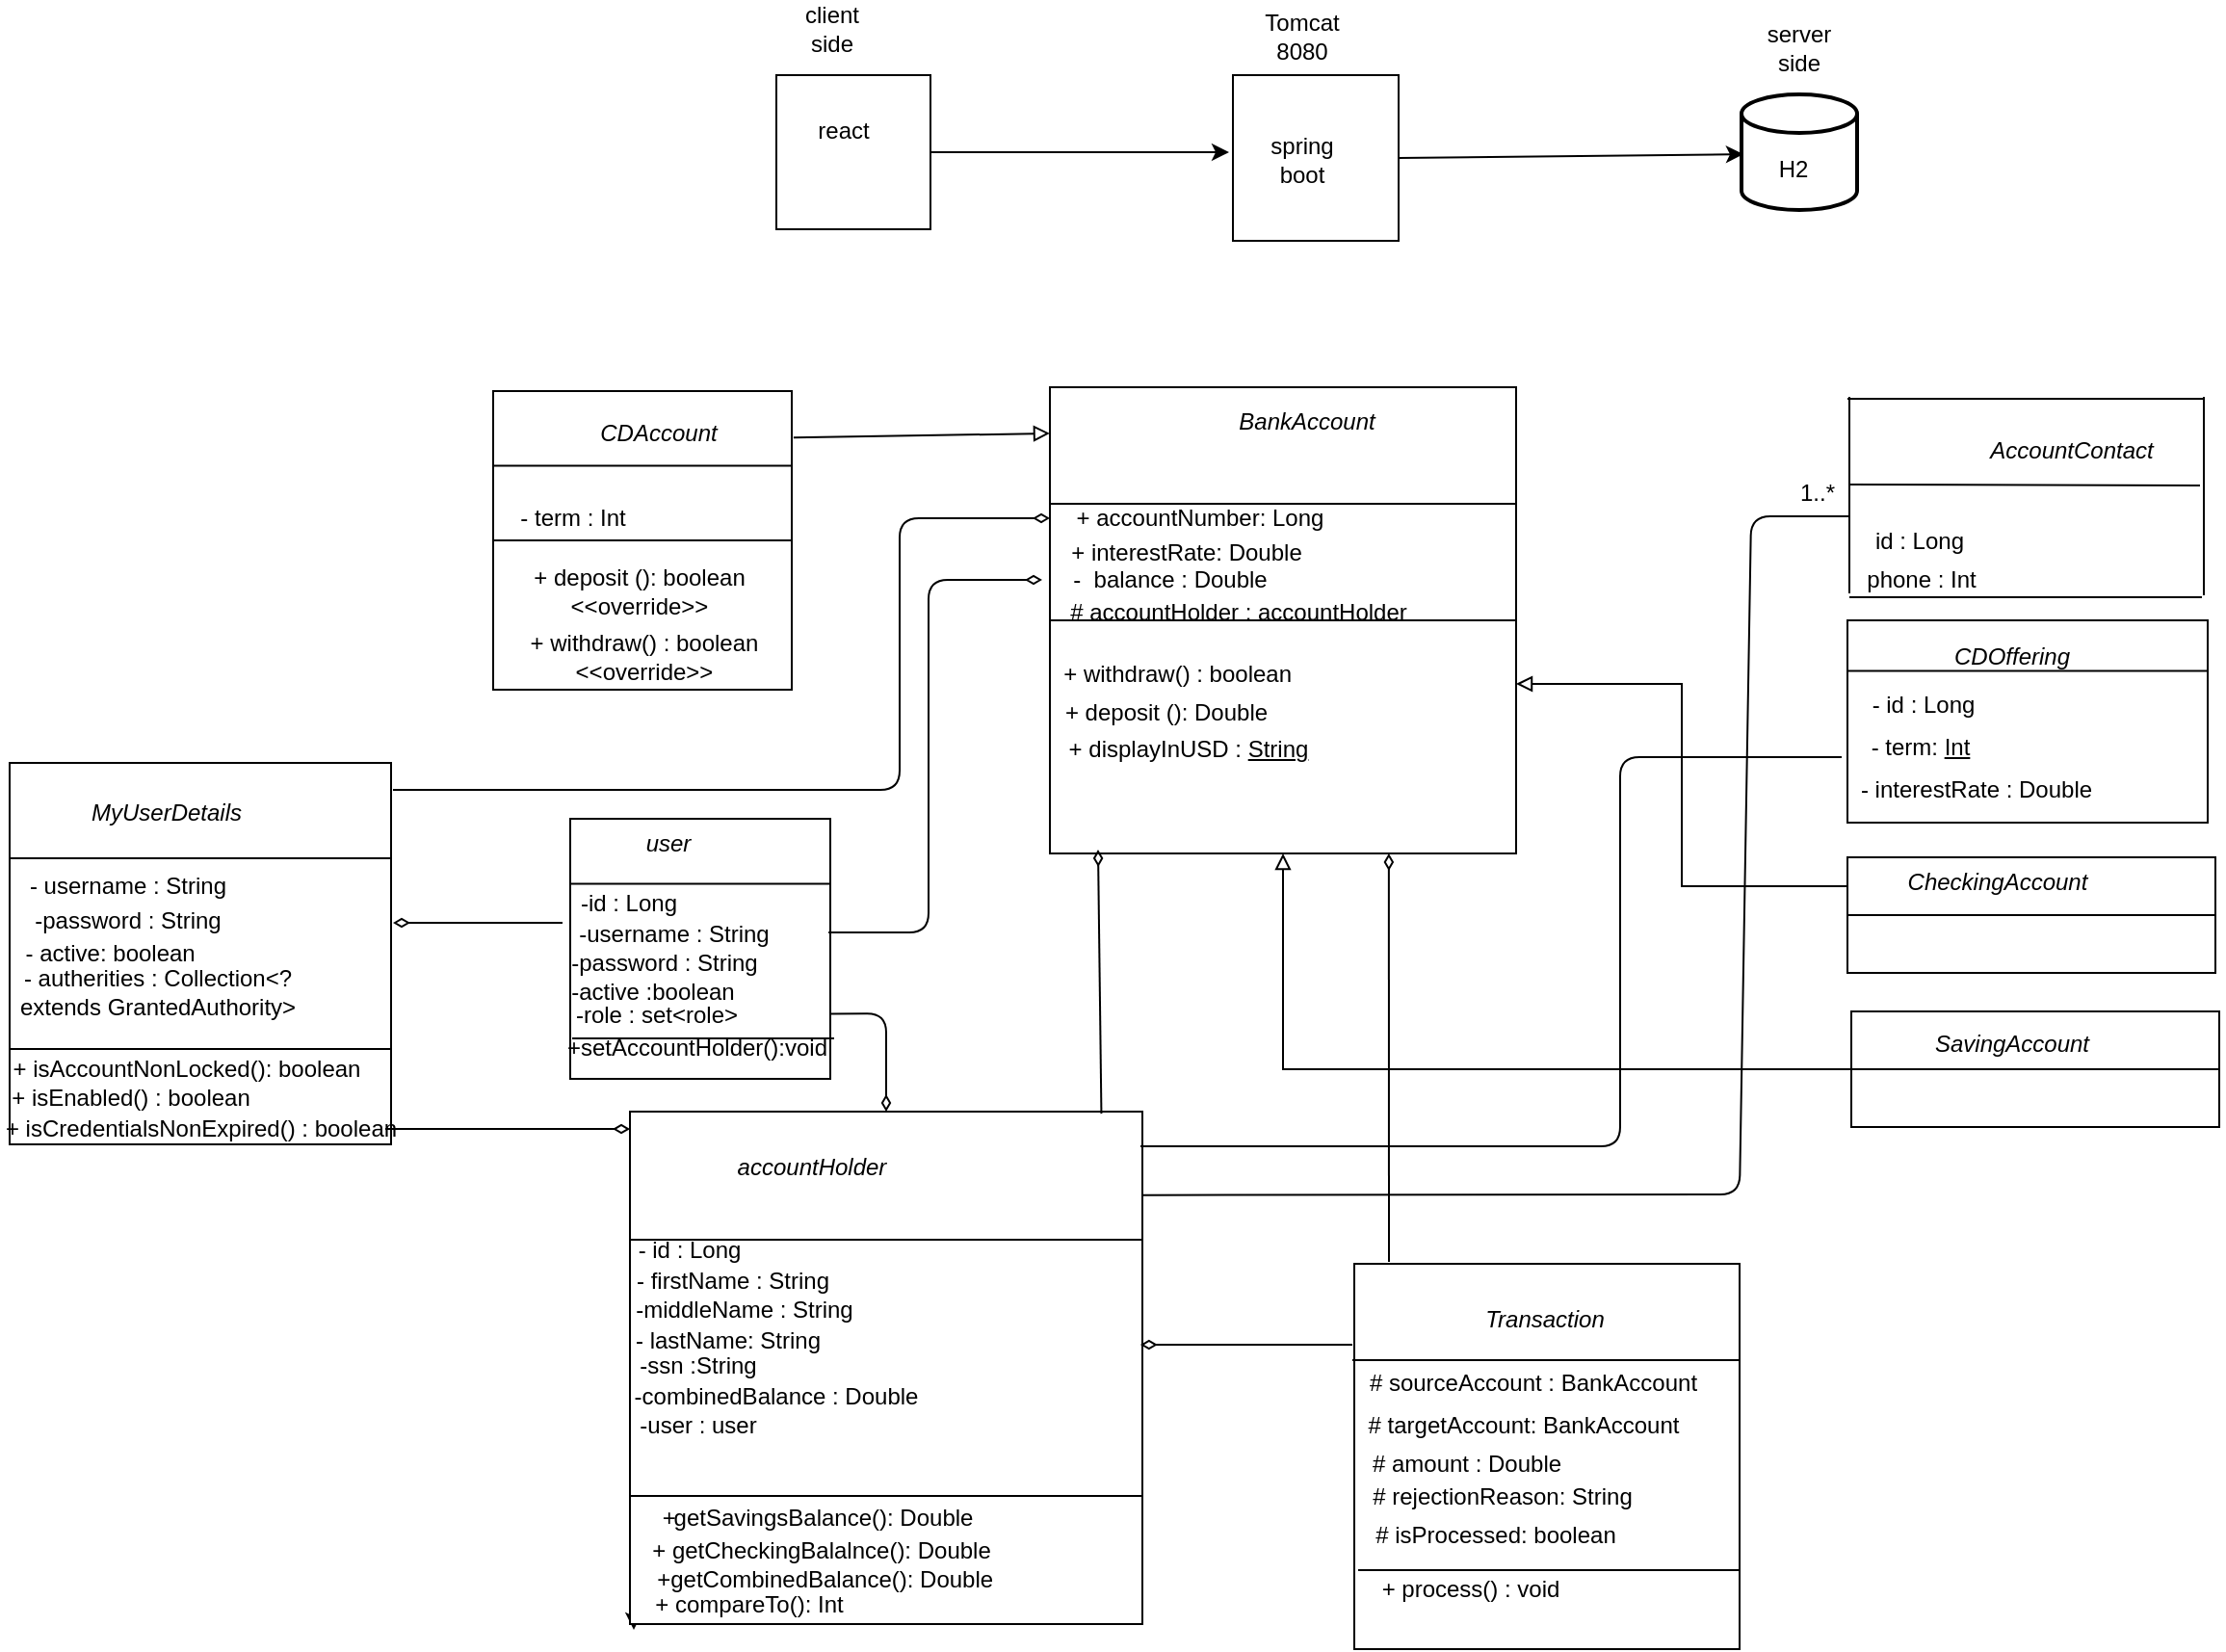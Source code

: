 <mxfile version="14.2.7" type="google"><diagram id="K8cw8iSP38KxAI-8X-eY" name="Page-1"><mxGraphModel dx="1664" dy="1282" grid="0" gridSize="10" guides="1" tooltips="1" connect="1" arrows="1" fold="1" page="0" pageScale="1" pageWidth="850" pageHeight="1100" background="none" math="0" shadow="0"><root><mxCell id="0"/><mxCell id="1" parent="0"/><mxCell id="IAWPKdRzVu-4pGJK3VrF-1" value="" style="strokeWidth=2;html=1;shape=mxgraph.flowchart.database;whiteSpace=wrap;" parent="1" vertex="1"><mxGeometry x="448" y="-487" width="60" height="60" as="geometry"/></mxCell><mxCell id="IAWPKdRzVu-4pGJK3VrF-3" value="" style="whiteSpace=wrap;html=1;aspect=fixed;" parent="1" vertex="1"><mxGeometry x="184" y="-497" width="86" height="86" as="geometry"/></mxCell><mxCell id="IAWPKdRzVu-4pGJK3VrF-4" value="spring boot" style="text;html=1;strokeColor=none;fillColor=none;align=center;verticalAlign=middle;whiteSpace=wrap;rounded=0;" parent="1" vertex="1"><mxGeometry x="200" y="-463" width="40" height="20" as="geometry"/></mxCell><mxCell id="IAWPKdRzVu-4pGJK3VrF-5" value="" style="whiteSpace=wrap;html=1;aspect=fixed;" parent="1" vertex="1"><mxGeometry x="-53" y="-497" width="80" height="80" as="geometry"/></mxCell><mxCell id="IAWPKdRzVu-4pGJK3VrF-6" value="react" style="text;html=1;strokeColor=none;fillColor=none;align=center;verticalAlign=middle;whiteSpace=wrap;rounded=0;" parent="1" vertex="1"><mxGeometry x="-38" y="-478" width="40" height="20" as="geometry"/></mxCell><mxCell id="IAWPKdRzVu-4pGJK3VrF-7" value="" style="endArrow=classic;html=1;exitX=1;exitY=0.5;exitDx=0;exitDy=0;" parent="1" source="IAWPKdRzVu-4pGJK3VrF-5" edge="1"><mxGeometry width="50" height="50" relative="1" as="geometry"><mxPoint x="175" y="-322" as="sourcePoint"/><mxPoint x="182" y="-457" as="targetPoint"/></mxGeometry></mxCell><mxCell id="IAWPKdRzVu-4pGJK3VrF-8" value="" style="endArrow=classic;html=1;exitX=1;exitY=0.5;exitDx=0;exitDy=0;entryX=0.011;entryY=0.429;entryDx=0;entryDy=0;entryPerimeter=0;" parent="1" source="IAWPKdRzVu-4pGJK3VrF-3" edge="1"><mxGeometry width="50" height="50" relative="1" as="geometry"><mxPoint x="175" y="-322" as="sourcePoint"/><mxPoint x="448.968" y="-455.955" as="targetPoint"/></mxGeometry></mxCell><mxCell id="IAWPKdRzVu-4pGJK3VrF-11" value="Tomcat 8080" style="text;html=1;strokeColor=none;fillColor=none;align=center;verticalAlign=middle;whiteSpace=wrap;rounded=0;" parent="1" vertex="1"><mxGeometry x="200" y="-527" width="40" height="20" as="geometry"/></mxCell><mxCell id="IAWPKdRzVu-4pGJK3VrF-12" value="server side" style="text;html=1;strokeColor=none;fillColor=none;align=center;verticalAlign=middle;whiteSpace=wrap;rounded=0;" parent="1" vertex="1"><mxGeometry x="458" y="-521" width="40" height="20" as="geometry"/></mxCell><mxCell id="IAWPKdRzVu-4pGJK3VrF-13" value="H2" style="text;html=1;strokeColor=none;fillColor=none;align=center;verticalAlign=middle;whiteSpace=wrap;rounded=0;" parent="1" vertex="1"><mxGeometry x="455" y="-458" width="40" height="20" as="geometry"/></mxCell><mxCell id="IAWPKdRzVu-4pGJK3VrF-14" value="client side" style="text;html=1;strokeColor=none;fillColor=none;align=center;verticalAlign=middle;whiteSpace=wrap;rounded=0;" parent="1" vertex="1"><mxGeometry x="-44" y="-531" width="40" height="20" as="geometry"/></mxCell><mxCell id="rpBUk1y6oH2OARbqQh9O-2" value="&lt;br&gt;&lt;br&gt;&lt;br&gt;&lt;br&gt;&lt;br&gt;&lt;br&gt;&lt;br&gt;&lt;br&gt;" style="whiteSpace=wrap;html=1;aspect=fixed;" parent="1" vertex="1"><mxGeometry x="89" y="-335" width="242" height="242" as="geometry"/></mxCell><mxCell id="rpBUk1y6oH2OARbqQh9O-4" value="" style="endArrow=none;html=1;exitX=0;exitY=0.25;exitDx=0;exitDy=0;entryX=1;entryY=0.25;entryDx=0;entryDy=0;" parent="1" source="rpBUk1y6oH2OARbqQh9O-2" target="rpBUk1y6oH2OARbqQh9O-2" edge="1"><mxGeometry width="50" height="50" relative="1" as="geometry"><mxPoint x="216" y="-204" as="sourcePoint"/><mxPoint x="266" y="-254" as="targetPoint"/></mxGeometry></mxCell><mxCell id="rpBUk1y6oH2OARbqQh9O-5" value="" style="endArrow=none;html=1;exitX=0;exitY=0.5;exitDx=0;exitDy=0;entryX=1;entryY=0.5;entryDx=0;entryDy=0;" parent="1" source="rpBUk1y6oH2OARbqQh9O-2" target="rpBUk1y6oH2OARbqQh9O-2" edge="1"><mxGeometry width="50" height="50" relative="1" as="geometry"><mxPoint x="216" y="-204" as="sourcePoint"/><mxPoint x="266" y="-254" as="targetPoint"/><Array as="points"/></mxGeometry></mxCell><mxCell id="rpBUk1y6oH2OARbqQh9O-7" value="BankAccount" style="text;html=1;strokeColor=none;fillColor=none;align=center;verticalAlign=middle;whiteSpace=wrap;rounded=0;fontStyle=2" parent="1" vertex="1"><mxGeometry x="160" y="-333" width="125" height="32" as="geometry"/></mxCell><mxCell id="rpBUk1y6oH2OARbqQh9O-12" value="+ accountNumber: Long" style="text;html=1;strokeColor=none;fillColor=none;align=center;verticalAlign=middle;whiteSpace=wrap;rounded=0;" parent="1" vertex="1"><mxGeometry x="89" y="-277" width="156" height="20" as="geometry"/></mxCell><mxCell id="rpBUk1y6oH2OARbqQh9O-13" value="+ interestRate: Double" style="text;html=1;strokeColor=none;fillColor=none;align=center;verticalAlign=middle;whiteSpace=wrap;rounded=0;" parent="1" vertex="1"><mxGeometry x="92" y="-259" width="136" height="20" as="geometry"/></mxCell><mxCell id="rpBUk1y6oH2OARbqQh9O-14" value="-&amp;nbsp; balance : Double" style="text;html=1;strokeColor=none;fillColor=none;align=center;verticalAlign=middle;whiteSpace=wrap;rounded=0;" parent="1" vertex="1"><mxGeometry x="85" y="-245" width="133" height="20" as="geometry"/></mxCell><mxCell id="rpBUk1y6oH2OARbqQh9O-15" value="# accountHolder : accountHolder" style="text;html=1;strokeColor=none;fillColor=none;align=center;verticalAlign=middle;whiteSpace=wrap;rounded=0;" parent="1" vertex="1"><mxGeometry x="94" y="-228" width="186" height="20" as="geometry"/></mxCell><mxCell id="rpBUk1y6oH2OARbqQh9O-17" value="+ withdraw() : boolean&amp;nbsp;" style="text;html=1;strokeColor=none;fillColor=none;align=center;verticalAlign=middle;whiteSpace=wrap;rounded=0;" parent="1" vertex="1"><mxGeometry x="74" y="-196" width="166" height="20" as="geometry"/></mxCell><mxCell id="rpBUk1y6oH2OARbqQh9O-19" value="+ deposit (): Double" style="text;html=1;strokeColor=none;fillColor=none;align=center;verticalAlign=middle;whiteSpace=wrap;rounded=0;" parent="1" vertex="1"><mxGeometry x="87" y="-176" width="125" height="20" as="geometry"/></mxCell><mxCell id="rpBUk1y6oH2OARbqQh9O-20" value="+ displayInUSD : &lt;u&gt;String&lt;/u&gt;" style="text;html=1;strokeColor=none;fillColor=none;align=center;verticalAlign=middle;whiteSpace=wrap;rounded=0;" parent="1" vertex="1"><mxGeometry x="89" y="-158" width="144" height="22" as="geometry"/></mxCell><mxCell id="aiSFnsHTy_fY23_6ZY_R-7" style="edgeStyle=orthogonalEdgeStyle;rounded=0;orthogonalLoop=1;jettySize=auto;html=1;exitX=0;exitY=1;exitDx=0;exitDy=0;" edge="1" parent="1" source="rpBUk1y6oH2OARbqQh9O-22"><mxGeometry relative="1" as="geometry"><mxPoint x="-127" y="310" as="targetPoint"/></mxGeometry></mxCell><mxCell id="rpBUk1y6oH2OARbqQh9O-22" value="&lt;br&gt;&lt;br&gt;&lt;br&gt;&lt;br&gt;&lt;br&gt;&lt;br&gt;&lt;br&gt;&lt;br&gt;" style="whiteSpace=wrap;html=1;aspect=fixed;" parent="1" vertex="1"><mxGeometry x="-129" y="41" width="266" height="266" as="geometry"/></mxCell><mxCell id="rpBUk1y6oH2OARbqQh9O-24" value="" style="endArrow=none;html=1;exitX=0;exitY=0.25;exitDx=0;exitDy=0;entryX=1;entryY=0.25;entryDx=0;entryDy=0;" parent="1" source="rpBUk1y6oH2OARbqQh9O-22" target="rpBUk1y6oH2OARbqQh9O-22" edge="1"><mxGeometry width="50" height="50" relative="1" as="geometry"><mxPoint x="216" y="245" as="sourcePoint"/><mxPoint x="266" y="195" as="targetPoint"/></mxGeometry></mxCell><mxCell id="rpBUk1y6oH2OARbqQh9O-25" value="" style="endArrow=none;html=1;exitX=0;exitY=0.75;exitDx=0;exitDy=0;entryX=1;entryY=0.75;entryDx=0;entryDy=0;" parent="1" source="rpBUk1y6oH2OARbqQh9O-22" target="rpBUk1y6oH2OARbqQh9O-22" edge="1"><mxGeometry width="50" height="50" relative="1" as="geometry"><mxPoint x="216" y="245" as="sourcePoint"/><mxPoint x="266" y="195" as="targetPoint"/></mxGeometry></mxCell><mxCell id="rpBUk1y6oH2OARbqQh9O-26" value="accountHolder" style="text;html=1;strokeColor=none;fillColor=none;align=center;verticalAlign=middle;whiteSpace=wrap;rounded=0;fontStyle=2" parent="1" vertex="1"><mxGeometry x="-100" y="60" width="131" height="20" as="geometry"/></mxCell><mxCell id="rpBUk1y6oH2OARbqQh9O-27" value="- id : Long" style="text;html=1;strokeColor=none;fillColor=none;align=center;verticalAlign=middle;whiteSpace=wrap;rounded=0;" parent="1" vertex="1"><mxGeometry x="-130" y="103" width="64" height="20" as="geometry"/></mxCell><mxCell id="rpBUk1y6oH2OARbqQh9O-29" value="- firstName : String" style="text;html=1;strokeColor=none;fillColor=none;align=center;verticalAlign=middle;whiteSpace=wrap;rounded=0;" parent="1" vertex="1"><mxGeometry x="-131" y="119" width="111" height="20" as="geometry"/></mxCell><mxCell id="rpBUk1y6oH2OARbqQh9O-31" value="-middleName : String" style="text;html=1;strokeColor=none;fillColor=none;align=center;verticalAlign=middle;whiteSpace=wrap;rounded=0;" parent="1" vertex="1"><mxGeometry x="-130" y="134" width="121" height="20" as="geometry"/></mxCell><mxCell id="rpBUk1y6oH2OARbqQh9O-32" value="- lastName: String" style="text;html=1;strokeColor=none;fillColor=none;align=center;verticalAlign=middle;whiteSpace=wrap;rounded=0;" parent="1" vertex="1"><mxGeometry x="-133" y="150" width="110" height="20" as="geometry"/></mxCell><mxCell id="rpBUk1y6oH2OARbqQh9O-33" value="-ssn :String" style="text;html=1;strokeColor=none;fillColor=none;align=center;verticalAlign=middle;whiteSpace=wrap;rounded=0;" parent="1" vertex="1"><mxGeometry x="-133" y="163" width="79" height="20" as="geometry"/></mxCell><mxCell id="rpBUk1y6oH2OARbqQh9O-36" value="-combinedBalance : Double" style="text;html=1;strokeColor=none;fillColor=none;align=center;verticalAlign=middle;whiteSpace=wrap;rounded=0;" parent="1" vertex="1"><mxGeometry x="-130" y="179" width="154" height="20" as="geometry"/></mxCell><mxCell id="rpBUk1y6oH2OARbqQh9O-37" value="-user : user" style="text;html=1;strokeColor=none;fillColor=none;align=center;verticalAlign=middle;whiteSpace=wrap;rounded=0;" parent="1" vertex="1"><mxGeometry x="-127" y="194" width="67" height="20" as="geometry"/></mxCell><mxCell id="qTBewpY3Dinw6xUktSU0-3" value="" style="endArrow=none;html=1;entryX=0;entryY=0.25;entryDx=0;entryDy=0;" parent="1" edge="1"><mxGeometry width="50" height="50" relative="1" as="geometry"><mxPoint x="686" y="-284" as="sourcePoint"/><mxPoint x="504" y="-284.5" as="targetPoint"/></mxGeometry></mxCell><mxCell id="qTBewpY3Dinw6xUktSU0-4" value="" style="endArrow=none;html=1;entryX=0;entryY=0.5;entryDx=0;entryDy=0;" parent="1" edge="1"><mxGeometry width="50" height="50" relative="1" as="geometry"><mxPoint x="687" y="-226" as="sourcePoint"/><mxPoint x="504" y="-226" as="targetPoint"/><Array as="points"/></mxGeometry></mxCell><mxCell id="qTBewpY3Dinw6xUktSU0-5" value="AccountContact" style="text;html=1;strokeColor=none;fillColor=none;align=center;verticalAlign=middle;whiteSpace=wrap;rounded=0;fontStyle=2" parent="1" vertex="1"><mxGeometry x="543" y="-312" width="153" height="20" as="geometry"/></mxCell><mxCell id="qTBewpY3Dinw6xUktSU0-6" value="id : Long" style="text;html=1;strokeColor=none;fillColor=none;align=center;verticalAlign=middle;whiteSpace=wrap;rounded=0;" parent="1" vertex="1"><mxGeometry x="508" y="-265" width="65" height="20" as="geometry"/></mxCell><mxCell id="qTBewpY3Dinw6xUktSU0-8" value="phone : Int" style="text;html=1;strokeColor=none;fillColor=none;align=center;verticalAlign=middle;whiteSpace=wrap;rounded=0;" parent="1" vertex="1"><mxGeometry x="510" y="-245" width="63" height="20" as="geometry"/></mxCell><mxCell id="qTBewpY3Dinw6xUktSU0-10" value="" style="endArrow=none;html=1;" parent="1" edge="1"><mxGeometry width="50" height="50" relative="1" as="geometry"><mxPoint x="504" y="-228" as="sourcePoint"/><mxPoint x="504" y="-330" as="targetPoint"/></mxGeometry></mxCell><mxCell id="qTBewpY3Dinw6xUktSU0-11" value="" style="endArrow=none;html=1;" parent="1" edge="1"><mxGeometry width="50" height="50" relative="1" as="geometry"><mxPoint x="688" y="-329" as="sourcePoint"/><mxPoint x="503" y="-329" as="targetPoint"/></mxGeometry></mxCell><mxCell id="qTBewpY3Dinw6xUktSU0-12" value="" style="endArrow=none;html=1;" parent="1" edge="1"><mxGeometry width="50" height="50" relative="1" as="geometry"><mxPoint x="688" y="-227" as="sourcePoint"/><mxPoint x="688" y="-330" as="targetPoint"/></mxGeometry></mxCell><mxCell id="qTBewpY3Dinw6xUktSU0-14" value="" style="whiteSpace=wrap;html=1;aspect=fixed;" parent="1" vertex="1"><mxGeometry x="-200" y="-333" width="155" height="155" as="geometry"/></mxCell><mxCell id="qTBewpY3Dinw6xUktSU0-15" value="" style="endArrow=none;html=1;exitX=0;exitY=0.25;exitDx=0;exitDy=0;entryX=1;entryY=0.25;entryDx=0;entryDy=0;" parent="1" source="qTBewpY3Dinw6xUktSU0-14" target="qTBewpY3Dinw6xUktSU0-14" edge="1"><mxGeometry width="50" height="50" relative="1" as="geometry"><mxPoint x="-6" y="-142" as="sourcePoint"/><mxPoint x="44" y="-192" as="targetPoint"/></mxGeometry></mxCell><mxCell id="qTBewpY3Dinw6xUktSU0-16" value="CDAccount" style="text;html=1;strokeColor=none;fillColor=none;align=center;verticalAlign=middle;whiteSpace=wrap;rounded=0;fontStyle=2" parent="1" vertex="1"><mxGeometry x="-160" y="-321" width="92" height="20" as="geometry"/></mxCell><mxCell id="qTBewpY3Dinw6xUktSU0-17" value="- term : Int" style="text;html=1;strokeColor=none;fillColor=none;align=center;verticalAlign=middle;whiteSpace=wrap;rounded=0;" parent="1" vertex="1"><mxGeometry x="-197" y="-277" width="77" height="20" as="geometry"/></mxCell><mxCell id="qTBewpY3Dinw6xUktSU0-18" value="" style="endArrow=none;html=1;exitX=0;exitY=0.5;exitDx=0;exitDy=0;entryX=1;entryY=0.5;entryDx=0;entryDy=0;" parent="1" source="qTBewpY3Dinw6xUktSU0-14" target="qTBewpY3Dinw6xUktSU0-14" edge="1"><mxGeometry width="50" height="50" relative="1" as="geometry"><mxPoint x="-6" y="-74" as="sourcePoint"/><mxPoint x="44" y="-124" as="targetPoint"/></mxGeometry></mxCell><mxCell id="qTBewpY3Dinw6xUktSU0-19" value="+ deposit (): boolean &amp;lt;&amp;lt;override&amp;gt;&amp;gt;" style="text;html=1;strokeColor=none;fillColor=none;align=center;verticalAlign=middle;whiteSpace=wrap;rounded=0;" parent="1" vertex="1"><mxGeometry x="-197" y="-239" width="146" height="20" as="geometry"/></mxCell><mxCell id="qTBewpY3Dinw6xUktSU0-20" value="+ withdraw() : boolean &amp;lt;&amp;lt;override&amp;gt;&amp;gt;" style="text;html=1;strokeColor=none;fillColor=none;align=center;verticalAlign=middle;whiteSpace=wrap;rounded=0;" parent="1" vertex="1"><mxGeometry x="-193" y="-208" width="143" height="25" as="geometry"/></mxCell><mxCell id="qTBewpY3Dinw6xUktSU0-21" value="" style="endArrow=block;html=1;exitX=1.006;exitY=0.156;exitDx=0;exitDy=0;exitPerimeter=0;entryX=0;entryY=0.099;entryDx=0;entryDy=0;entryPerimeter=0;endFill=0;" parent="1" source="qTBewpY3Dinw6xUktSU0-14" target="rpBUk1y6oH2OARbqQh9O-2" edge="1"><mxGeometry width="50" height="50" relative="1" as="geometry"><mxPoint x="-6" y="-130" as="sourcePoint"/><mxPoint x="44" y="-180" as="targetPoint"/></mxGeometry></mxCell><mxCell id="qTBewpY3Dinw6xUktSU0-22" value="" style="rounded=0;whiteSpace=wrap;html=1;" parent="1" vertex="1"><mxGeometry x="503" y="-214" width="187" height="105" as="geometry"/></mxCell><mxCell id="qTBewpY3Dinw6xUktSU0-23" value="" style="endArrow=none;html=1;entryX=0;entryY=0.25;entryDx=0;entryDy=0;exitX=1;exitY=0.25;exitDx=0;exitDy=0;" parent="1" source="qTBewpY3Dinw6xUktSU0-22" target="qTBewpY3Dinw6xUktSU0-22" edge="1"><mxGeometry width="50" height="50" relative="1" as="geometry"><mxPoint x="342" y="-130" as="sourcePoint"/><mxPoint x="392" y="-180" as="targetPoint"/></mxGeometry></mxCell><mxCell id="qTBewpY3Dinw6xUktSU0-24" value="CDOffering" style="text;html=1;strokeColor=none;fillColor=none;align=center;verticalAlign=middle;whiteSpace=wrap;rounded=0;fontStyle=2" parent="1" vertex="1"><mxGeometry x="536" y="-205.5" width="105" height="20" as="geometry"/></mxCell><mxCell id="qTBewpY3Dinw6xUktSU0-25" value="- id : Long" style="text;html=1;strokeColor=none;fillColor=none;align=center;verticalAlign=middle;whiteSpace=wrap;rounded=0;" parent="1" vertex="1"><mxGeometry x="506" y="-180" width="73" height="20" as="geometry"/></mxCell><mxCell id="qTBewpY3Dinw6xUktSU0-26" value="- term: &lt;u&gt;Int&lt;/u&gt;" style="text;html=1;strokeColor=none;fillColor=none;align=center;verticalAlign=middle;whiteSpace=wrap;rounded=0;" parent="1" vertex="1"><mxGeometry x="492.5" y="-158" width="96" height="20" as="geometry"/></mxCell><mxCell id="qTBewpY3Dinw6xUktSU0-27" value="- interestRate : Double" style="text;html=1;strokeColor=none;fillColor=none;align=center;verticalAlign=middle;whiteSpace=wrap;rounded=0;" parent="1" vertex="1"><mxGeometry x="506" y="-136" width="128" height="20" as="geometry"/></mxCell><mxCell id="qTBewpY3Dinw6xUktSU0-28" style="edgeStyle=orthogonalEdgeStyle;rounded=0;orthogonalLoop=1;jettySize=auto;html=1;entryX=1;entryY=0.932;entryDx=0;entryDy=0;entryPerimeter=0;" parent="1" target="qTBewpY3Dinw6xUktSU0-22" edge="1"><mxGeometry relative="1" as="geometry"><mxPoint x="690" y="-116" as="sourcePoint"/></mxGeometry></mxCell><mxCell id="qTBewpY3Dinw6xUktSU0-37" style="edgeStyle=orthogonalEdgeStyle;rounded=0;orthogonalLoop=1;jettySize=auto;html=1;exitX=0;exitY=0.25;exitDx=0;exitDy=0;endArrow=block;endFill=0;" parent="1" source="qTBewpY3Dinw6xUktSU0-31" target="rpBUk1y6oH2OARbqQh9O-2" edge="1"><mxGeometry relative="1" as="geometry"><mxPoint x="366" y="-334" as="targetPoint"/><Array as="points"><mxPoint x="417" y="-76"/><mxPoint x="417" y="-181"/></Array></mxGeometry></mxCell><mxCell id="qTBewpY3Dinw6xUktSU0-31" value="" style="rounded=0;whiteSpace=wrap;html=1;" parent="1" vertex="1"><mxGeometry x="503" y="-91" width="191" height="60" as="geometry"/></mxCell><mxCell id="qTBewpY3Dinw6xUktSU0-32" value="" style="endArrow=none;html=1;entryX=0;entryY=0.5;entryDx=0;entryDy=0;exitX=1;exitY=0.5;exitDx=0;exitDy=0;" parent="1" source="qTBewpY3Dinw6xUktSU0-31" target="qTBewpY3Dinw6xUktSU0-31" edge="1"><mxGeometry width="50" height="50" relative="1" as="geometry"><mxPoint x="339" y="-90" as="sourcePoint"/><mxPoint x="389" y="-140" as="targetPoint"/></mxGeometry></mxCell><mxCell id="qTBewpY3Dinw6xUktSU0-33" value="CheckingAccount" style="text;html=1;strokeColor=none;fillColor=none;align=center;verticalAlign=middle;whiteSpace=wrap;rounded=0;fontStyle=2" parent="1" vertex="1"><mxGeometry x="522.5" y="-88" width="115.5" height="20" as="geometry"/></mxCell><mxCell id="qTBewpY3Dinw6xUktSU0-38" style="edgeStyle=orthogonalEdgeStyle;rounded=0;orthogonalLoop=1;jettySize=auto;html=1;endArrow=block;endFill=0;" parent="1" source="qTBewpY3Dinw6xUktSU0-34" target="rpBUk1y6oH2OARbqQh9O-2" edge="1"><mxGeometry relative="1" as="geometry"/></mxCell><mxCell id="qTBewpY3Dinw6xUktSU0-34" value="" style="rounded=0;whiteSpace=wrap;html=1;" parent="1" vertex="1"><mxGeometry x="505" y="-11" width="191" height="60" as="geometry"/></mxCell><mxCell id="qTBewpY3Dinw6xUktSU0-35" value="" style="endArrow=none;html=1;entryX=0;entryY=0.5;entryDx=0;entryDy=0;exitX=1;exitY=0.5;exitDx=0;exitDy=0;" parent="1" source="qTBewpY3Dinw6xUktSU0-34" target="qTBewpY3Dinw6xUktSU0-34" edge="1"><mxGeometry width="50" height="50" relative="1" as="geometry"><mxPoint x="339" y="-90" as="sourcePoint"/><mxPoint x="389" y="-140" as="targetPoint"/></mxGeometry></mxCell><mxCell id="qTBewpY3Dinw6xUktSU0-36" value="SavingAccount" style="text;html=1;strokeColor=none;fillColor=none;align=center;verticalAlign=middle;whiteSpace=wrap;rounded=0;fontStyle=2" parent="1" vertex="1"><mxGeometry x="533" y="-4" width="111" height="20" as="geometry"/></mxCell><mxCell id="VFYbVl1L9Tj3N6e8bN_N-1" value="" style="endArrow=diamondThin;html=1;endFill=0;exitX=0.92;exitY=0.004;exitDx=0;exitDy=0;exitPerimeter=0;" parent="1" source="rpBUk1y6oH2OARbqQh9O-22" edge="1"><mxGeometry width="50" height="50" relative="1" as="geometry"><mxPoint x="114" y="38" as="sourcePoint"/><mxPoint x="114" y="-95" as="targetPoint"/></mxGeometry></mxCell><mxCell id="VFYbVl1L9Tj3N6e8bN_N-3" value="" style="endArrow=none;html=1;" parent="1" edge="1"><mxGeometry width="50" height="50" relative="1" as="geometry"><mxPoint x="136" y="59" as="sourcePoint"/><mxPoint x="500" y="-143" as="targetPoint"/><Array as="points"><mxPoint x="385" y="59"/><mxPoint x="385" y="-143"/></Array></mxGeometry></mxCell><mxCell id="VFYbVl1L9Tj3N6e8bN_N-5" value="" style="endArrow=none;html=1;exitX=1;exitY=0.163;exitDx=0;exitDy=0;exitPerimeter=0;" parent="1" source="rpBUk1y6oH2OARbqQh9O-22" edge="1"><mxGeometry width="50" height="50" relative="1" as="geometry"><mxPoint x="177" y="150" as="sourcePoint"/><mxPoint x="504" y="-268" as="targetPoint"/><Array as="points"><mxPoint x="447" y="84"/><mxPoint x="453" y="-268"/></Array></mxGeometry></mxCell><mxCell id="VFYbVl1L9Tj3N6e8bN_N-6" value="1..*" style="text;html=1;strokeColor=none;fillColor=none;align=center;verticalAlign=middle;whiteSpace=wrap;rounded=0;" parent="1" vertex="1"><mxGeometry x="467" y="-290" width="41" height="20" as="geometry"/></mxCell><mxCell id="VFYbVl1L9Tj3N6e8bN_N-7" value="" style="whiteSpace=wrap;html=1;aspect=fixed;" parent="1" vertex="1"><mxGeometry x="-451" y="-140" width="198" height="198" as="geometry"/></mxCell><mxCell id="VFYbVl1L9Tj3N6e8bN_N-8" value="" style="endArrow=none;html=1;entryX=0;entryY=0.25;entryDx=0;entryDy=0;exitX=1;exitY=0.25;exitDx=0;exitDy=0;" parent="1" source="VFYbVl1L9Tj3N6e8bN_N-7" target="VFYbVl1L9Tj3N6e8bN_N-7" edge="1"><mxGeometry width="50" height="50" relative="1" as="geometry"><mxPoint x="-485" y="-38" as="sourcePoint"/><mxPoint x="-435" y="-88" as="targetPoint"/></mxGeometry></mxCell><mxCell id="VFYbVl1L9Tj3N6e8bN_N-9" value="MyUserDetails" style="text;html=1;strokeColor=none;fillColor=none;align=center;verticalAlign=middle;whiteSpace=wrap;rounded=0;fontStyle=2" parent="1" vertex="1"><mxGeometry x="-417" y="-124" width="95" height="20" as="geometry"/></mxCell><mxCell id="VFYbVl1L9Tj3N6e8bN_N-10" value="- username : String" style="text;html=1;strokeColor=none;fillColor=none;align=center;verticalAlign=middle;whiteSpace=wrap;rounded=0;" parent="1" vertex="1"><mxGeometry x="-451" y="-86" width="123" height="20" as="geometry"/></mxCell><mxCell id="VFYbVl1L9Tj3N6e8bN_N-11" value="-password : String" style="text;html=1;strokeColor=none;fillColor=none;align=center;verticalAlign=middle;whiteSpace=wrap;rounded=0;" parent="1" vertex="1"><mxGeometry x="-443" y="-68" width="107" height="20" as="geometry"/></mxCell><mxCell id="VFYbVl1L9Tj3N6e8bN_N-12" value="- active: boolean&amp;nbsp;" style="text;html=1;strokeColor=none;fillColor=none;align=center;verticalAlign=middle;whiteSpace=wrap;rounded=0;" parent="1" vertex="1"><mxGeometry x="-451" y="-51" width="108" height="20" as="geometry"/></mxCell><mxCell id="VFYbVl1L9Tj3N6e8bN_N-13" value="- autherities :&amp;nbsp;Collection&amp;lt;? extends GrantedAuthority&amp;gt;" style="text;html=1;strokeColor=none;fillColor=none;align=center;verticalAlign=middle;whiteSpace=wrap;rounded=0;" parent="1" vertex="1"><mxGeometry x="-449" y="-31" width="150" height="20" as="geometry"/></mxCell><mxCell id="VFYbVl1L9Tj3N6e8bN_N-14" value="" style="endArrow=none;html=1;exitX=0;exitY=0.75;exitDx=0;exitDy=0;entryX=1;entryY=0.75;entryDx=0;entryDy=0;" parent="1" source="VFYbVl1L9Tj3N6e8bN_N-7" target="VFYbVl1L9Tj3N6e8bN_N-7" edge="1"><mxGeometry width="50" height="50" relative="1" as="geometry"><mxPoint x="-244" y="-137" as="sourcePoint"/><mxPoint x="-194" y="-187" as="targetPoint"/></mxGeometry></mxCell><mxCell id="VFYbVl1L9Tj3N6e8bN_N-18" value="+ isAccountNonLocked(): boolean" style="text;html=1;strokeColor=none;fillColor=none;align=center;verticalAlign=middle;whiteSpace=wrap;rounded=0;" parent="1" vertex="1"><mxGeometry x="-451" y="9" width="184" height="20" as="geometry"/></mxCell><mxCell id="VFYbVl1L9Tj3N6e8bN_N-19" value="+&amp;nbsp;isEnabled() : boolean" style="text;html=1;strokeColor=none;fillColor=none;align=center;verticalAlign=middle;whiteSpace=wrap;rounded=0;" parent="1" vertex="1"><mxGeometry x="-451" y="24" width="126" height="20" as="geometry"/></mxCell><mxCell id="VFYbVl1L9Tj3N6e8bN_N-20" value="+&amp;nbsp;isCredentialsNonExpired() : boolean" style="text;html=1;strokeColor=none;fillColor=none;align=center;verticalAlign=middle;whiteSpace=wrap;rounded=0;" parent="1" vertex="1"><mxGeometry x="-455.5" y="40" width="207" height="20" as="geometry"/></mxCell><mxCell id="VFYbVl1L9Tj3N6e8bN_N-21" value="" style="endArrow=diamondThin;html=1;entryX=0;entryY=0.5;entryDx=0;entryDy=0;endFill=0;" parent="1" target="rpBUk1y6oH2OARbqQh9O-12" edge="1"><mxGeometry width="50" height="50" relative="1" as="geometry"><mxPoint x="-252" y="-126" as="sourcePoint"/><mxPoint x="-43" y="-222" as="targetPoint"/><Array as="points"><mxPoint x="-252" y="-126"/><mxPoint x="11" y="-126"/><mxPoint x="11" y="-267"/></Array></mxGeometry></mxCell><mxCell id="VFYbVl1L9Tj3N6e8bN_N-22" value="" style="endArrow=diamondThin;html=1;endFill=0;entryX=0;entryY=0.034;entryDx=0;entryDy=0;entryPerimeter=0;" parent="1" target="rpBUk1y6oH2OARbqQh9O-22" edge="1"><mxGeometry width="50" height="50" relative="1" as="geometry"><mxPoint x="-256" y="50" as="sourcePoint"/><mxPoint x="-132" y="50" as="targetPoint"/><Array as="points"><mxPoint x="-196" y="50"/><mxPoint x="-164" y="50"/></Array></mxGeometry></mxCell><mxCell id="aiSFnsHTy_fY23_6ZY_R-2" value="+&amp;nbsp;" style="text;html=1;strokeColor=none;fillColor=none;align=center;verticalAlign=middle;whiteSpace=wrap;rounded=0;" vertex="1" parent="1"><mxGeometry x="-127" y="242" width="40" height="20" as="geometry"/></mxCell><mxCell id="aiSFnsHTy_fY23_6ZY_R-3" value="getSavingsBalance(): Double" style="text;html=1;align=center;verticalAlign=middle;resizable=0;points=[];autosize=1;" vertex="1" parent="1"><mxGeometry x="-112" y="243" width="165" height="18" as="geometry"/></mxCell><mxCell id="aiSFnsHTy_fY23_6ZY_R-4" value="+ getCheckingBalalnce(): Double" style="text;html=1;strokeColor=none;fillColor=none;align=center;verticalAlign=middle;whiteSpace=wrap;rounded=0;" vertex="1" parent="1"><mxGeometry x="-120" y="259" width="181" height="20" as="geometry"/></mxCell><mxCell id="aiSFnsHTy_fY23_6ZY_R-5" value="+getCombinedBalance(): Double&amp;nbsp;" style="text;html=1;strokeColor=none;fillColor=none;align=center;verticalAlign=middle;whiteSpace=wrap;rounded=0;" vertex="1" parent="1"><mxGeometry x="-118" y="274" width="184" height="20" as="geometry"/></mxCell><mxCell id="aiSFnsHTy_fY23_6ZY_R-8" value="+ compareTo(): Int" style="text;html=1;strokeColor=none;fillColor=none;align=center;verticalAlign=middle;whiteSpace=wrap;rounded=0;" vertex="1" parent="1"><mxGeometry x="-118" y="287" width="102" height="20" as="geometry"/></mxCell><mxCell id="aiSFnsHTy_fY23_6ZY_R-20" style="edgeStyle=orthogonalEdgeStyle;rounded=0;orthogonalLoop=1;jettySize=auto;html=1;exitX=1;exitY=0.25;exitDx=0;exitDy=0;" edge="1" parent="1" source="aiSFnsHTy_fY23_6ZY_R-9"><mxGeometry relative="1" as="geometry"><mxPoint x="-25" y="-77" as="targetPoint"/></mxGeometry></mxCell><mxCell id="aiSFnsHTy_fY23_6ZY_R-9" value="" style="whiteSpace=wrap;html=1;aspect=fixed;" vertex="1" parent="1"><mxGeometry x="-160" y="-111" width="135" height="135" as="geometry"/></mxCell><mxCell id="aiSFnsHTy_fY23_6ZY_R-10" value="" style="endArrow=none;html=1;exitX=0;exitY=0.25;exitDx=0;exitDy=0;entryX=1;entryY=0.25;entryDx=0;entryDy=0;" edge="1" parent="1" source="aiSFnsHTy_fY23_6ZY_R-9" target="aiSFnsHTy_fY23_6ZY_R-9"><mxGeometry width="50" height="50" relative="1" as="geometry"><mxPoint x="105" y="-53" as="sourcePoint"/><mxPoint x="-32" y="-87" as="targetPoint"/></mxGeometry></mxCell><mxCell id="aiSFnsHTy_fY23_6ZY_R-11" value="user" style="text;html=1;strokeColor=none;fillColor=none;align=center;verticalAlign=middle;whiteSpace=wrap;rounded=0;fontStyle=2" vertex="1" parent="1"><mxGeometry x="-129" y="-108" width="40" height="20" as="geometry"/></mxCell><mxCell id="aiSFnsHTy_fY23_6ZY_R-12" value="-id : Long" style="text;html=1;strokeColor=none;fillColor=none;align=center;verticalAlign=middle;whiteSpace=wrap;rounded=0;" vertex="1" parent="1"><mxGeometry x="-164" y="-77" width="69" height="20" as="geometry"/></mxCell><mxCell id="aiSFnsHTy_fY23_6ZY_R-13" value="-password : String" style="text;html=1;strokeColor=none;fillColor=none;align=center;verticalAlign=middle;whiteSpace=wrap;rounded=0;" vertex="1" parent="1"><mxGeometry x="-162" y="-46" width="102" height="20" as="geometry"/></mxCell><mxCell id="aiSFnsHTy_fY23_6ZY_R-14" value="-username : String" style="text;html=1;strokeColor=none;fillColor=none;align=center;verticalAlign=middle;whiteSpace=wrap;rounded=0;" vertex="1" parent="1"><mxGeometry x="-160" y="-61" width="108" height="20" as="geometry"/></mxCell><mxCell id="aiSFnsHTy_fY23_6ZY_R-15" value="-active :boolean" style="text;html=1;strokeColor=none;fillColor=none;align=center;verticalAlign=middle;whiteSpace=wrap;rounded=0;" vertex="1" parent="1"><mxGeometry x="-162" y="-31" width="90" height="20" as="geometry"/></mxCell><mxCell id="aiSFnsHTy_fY23_6ZY_R-16" value="-role : set&amp;lt;role&amp;gt;" style="text;html=1;strokeColor=none;fillColor=none;align=center;verticalAlign=middle;whiteSpace=wrap;rounded=0;" vertex="1" parent="1"><mxGeometry x="-160" y="-19" width="90" height="20" as="geometry"/></mxCell><mxCell id="aiSFnsHTy_fY23_6ZY_R-18" value="" style="endArrow=none;html=1;" edge="1" parent="1" source="aiSFnsHTy_fY23_6ZY_R-19"><mxGeometry width="50" height="50" relative="1" as="geometry"><mxPoint x="-165" y="-2" as="sourcePoint"/><mxPoint x="-30" y="-2" as="targetPoint"/></mxGeometry></mxCell><mxCell id="aiSFnsHTy_fY23_6ZY_R-19" value="+setAccountHolder():void" style="text;html=1;strokeColor=none;fillColor=none;align=center;verticalAlign=middle;whiteSpace=wrap;rounded=0;" vertex="1" parent="1"><mxGeometry x="-172" y="-2" width="156" height="20" as="geometry"/></mxCell><mxCell id="aiSFnsHTy_fY23_6ZY_R-22" value="" style="endArrow=none;html=1;" edge="1" parent="1" target="aiSFnsHTy_fY23_6ZY_R-19"><mxGeometry width="50" height="50" relative="1" as="geometry"><mxPoint x="-165" y="-2" as="sourcePoint"/><mxPoint x="-30" y="-2" as="targetPoint"/></mxGeometry></mxCell><mxCell id="aiSFnsHTy_fY23_6ZY_R-23" value="" style="endArrow=none;html=1;" edge="1" parent="1"><mxGeometry width="50" height="50" relative="1" as="geometry"><mxPoint x="-159" y="3" as="sourcePoint"/><mxPoint x="-23" y="3" as="targetPoint"/><Array as="points"/></mxGeometry></mxCell><mxCell id="aiSFnsHTy_fY23_6ZY_R-24" value="" style="endArrow=diamondThin;html=1;endFill=0;" edge="1" parent="1"><mxGeometry width="50" height="50" relative="1" as="geometry"><mxPoint x="-164" y="-57" as="sourcePoint"/><mxPoint x="-252" y="-57" as="targetPoint"/><Array as="points"><mxPoint x="-187" y="-57"/></Array></mxGeometry></mxCell><mxCell id="aiSFnsHTy_fY23_6ZY_R-25" value="" style="endArrow=diamondThin;html=1;exitX=0.993;exitY=0.437;exitDx=0;exitDy=0;exitPerimeter=0;entryX=0;entryY=0.5;entryDx=0;entryDy=0;strokeWidth=1;endFill=0;" edge="1" parent="1" source="aiSFnsHTy_fY23_6ZY_R-9" target="rpBUk1y6oH2OARbqQh9O-14"><mxGeometry width="50" height="50" relative="1" as="geometry"><mxPoint x="-39" y="-54" as="sourcePoint"/><mxPoint x="11" y="-104" as="targetPoint"/><Array as="points"><mxPoint x="26" y="-52"/><mxPoint x="26" y="-235"/></Array></mxGeometry></mxCell><mxCell id="aiSFnsHTy_fY23_6ZY_R-27" value="" style="endArrow=diamondThin;html=1;strokeWidth=1;exitX=1;exitY=0.75;exitDx=0;exitDy=0;endFill=0;entryX=0.5;entryY=0;entryDx=0;entryDy=0;" edge="1" parent="1" source="aiSFnsHTy_fY23_6ZY_R-9" target="rpBUk1y6oH2OARbqQh9O-22"><mxGeometry width="50" height="50" relative="1" as="geometry"><mxPoint x="-39" y="-54" as="sourcePoint"/><mxPoint x="2" y="37" as="targetPoint"/><Array as="points"><mxPoint x="4" y="-10"/></Array></mxGeometry></mxCell><mxCell id="aiSFnsHTy_fY23_6ZY_R-28" value="" style="whiteSpace=wrap;html=1;aspect=fixed;" vertex="1" parent="1"><mxGeometry x="247" y="120" width="200" height="200" as="geometry"/></mxCell><mxCell id="aiSFnsHTy_fY23_6ZY_R-29" value="" style="endArrow=none;html=1;strokeWidth=1;entryX=1;entryY=0.25;entryDx=0;entryDy=0;" edge="1" parent="1" target="aiSFnsHTy_fY23_6ZY_R-28"><mxGeometry width="50" height="50" relative="1" as="geometry"><mxPoint x="246" y="170" as="sourcePoint"/><mxPoint x="234" y="121" as="targetPoint"/></mxGeometry></mxCell><mxCell id="aiSFnsHTy_fY23_6ZY_R-30" value="Transaction" style="text;html=1;strokeColor=none;fillColor=none;align=center;verticalAlign=middle;whiteSpace=wrap;rounded=0;fontStyle=2" vertex="1" parent="1"><mxGeometry x="301" y="139" width="90" height="20" as="geometry"/></mxCell><mxCell id="aiSFnsHTy_fY23_6ZY_R-31" value="#&amp;nbsp;sourceAccount :&amp;nbsp;BankAccount" style="text;html=1;strokeColor=none;fillColor=none;align=center;verticalAlign=middle;whiteSpace=wrap;rounded=0;" vertex="1" parent="1"><mxGeometry x="247" y="172" width="186" height="20" as="geometry"/></mxCell><mxCell id="aiSFnsHTy_fY23_6ZY_R-32" value="# targetAccount: BankAccount" style="text;html=1;strokeColor=none;fillColor=none;align=center;verticalAlign=middle;whiteSpace=wrap;rounded=0;" vertex="1" parent="1"><mxGeometry x="249" y="194" width="172" height="20" as="geometry"/></mxCell><mxCell id="aiSFnsHTy_fY23_6ZY_R-33" value="# amount : Double" style="text;html=1;strokeColor=none;fillColor=none;align=center;verticalAlign=middle;whiteSpace=wrap;rounded=0;" vertex="1" parent="1"><mxGeometry x="251" y="214" width="109" height="20" as="geometry"/></mxCell><mxCell id="aiSFnsHTy_fY23_6ZY_R-34" value="#&amp;nbsp;rejectionReason: String" style="text;html=1;strokeColor=none;fillColor=none;align=center;verticalAlign=middle;whiteSpace=wrap;rounded=0;" vertex="1" parent="1"><mxGeometry x="255" y="231" width="138" height="20" as="geometry"/></mxCell><mxCell id="aiSFnsHTy_fY23_6ZY_R-35" value="#&amp;nbsp;isProcessed: boolean" style="text;html=1;strokeColor=none;fillColor=none;align=center;verticalAlign=middle;whiteSpace=wrap;rounded=0;" vertex="1" parent="1"><mxGeometry x="251" y="251" width="139" height="20" as="geometry"/></mxCell><mxCell id="aiSFnsHTy_fY23_6ZY_R-36" value="" style="endArrow=none;html=1;strokeWidth=1;exitX=0.01;exitY=0.795;exitDx=0;exitDy=0;exitPerimeter=0;entryX=1;entryY=0.795;entryDx=0;entryDy=0;entryPerimeter=0;" edge="1" parent="1" source="aiSFnsHTy_fY23_6ZY_R-28" target="aiSFnsHTy_fY23_6ZY_R-28"><mxGeometry width="50" height="50" relative="1" as="geometry"><mxPoint x="188" y="124" as="sourcePoint"/><mxPoint x="238" y="74" as="targetPoint"/></mxGeometry></mxCell><mxCell id="aiSFnsHTy_fY23_6ZY_R-37" value="+ process() : void" style="text;html=1;strokeColor=none;fillColor=none;align=center;verticalAlign=middle;whiteSpace=wrap;rounded=0;" vertex="1" parent="1"><mxGeometry x="251" y="279" width="113" height="20" as="geometry"/></mxCell><mxCell id="aiSFnsHTy_fY23_6ZY_R-38" value="" style="endArrow=diamondThin;html=1;strokeWidth=1;entryX=0.727;entryY=1;entryDx=0;entryDy=0;entryPerimeter=0;endFill=0;" edge="1" parent="1" target="rpBUk1y6oH2OARbqQh9O-2"><mxGeometry width="50" height="50" relative="1" as="geometry"><mxPoint x="265" y="119" as="sourcePoint"/><mxPoint x="238" y="-15" as="targetPoint"/></mxGeometry></mxCell><mxCell id="aiSFnsHTy_fY23_6ZY_R-39" value="" style="endArrow=diamondThin;html=1;strokeWidth=1;entryX=0.996;entryY=0.455;entryDx=0;entryDy=0;entryPerimeter=0;endFill=0;" edge="1" parent="1" target="rpBUk1y6oH2OARbqQh9O-22"><mxGeometry width="50" height="50" relative="1" as="geometry"><mxPoint x="246" y="162" as="sourcePoint"/><mxPoint x="141" y="162" as="targetPoint"/></mxGeometry></mxCell></root></mxGraphModel></diagram></mxfile>